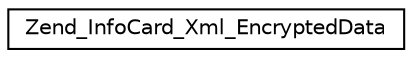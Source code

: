 digraph G
{
  edge [fontname="Helvetica",fontsize="10",labelfontname="Helvetica",labelfontsize="10"];
  node [fontname="Helvetica",fontsize="10",shape=record];
  rankdir="LR";
  Node1 [label="Zend_InfoCard_Xml_EncryptedData",height=0.2,width=0.4,color="black", fillcolor="white", style="filled",URL="$class_zend___info_card___xml___encrypted_data.html"];
}
